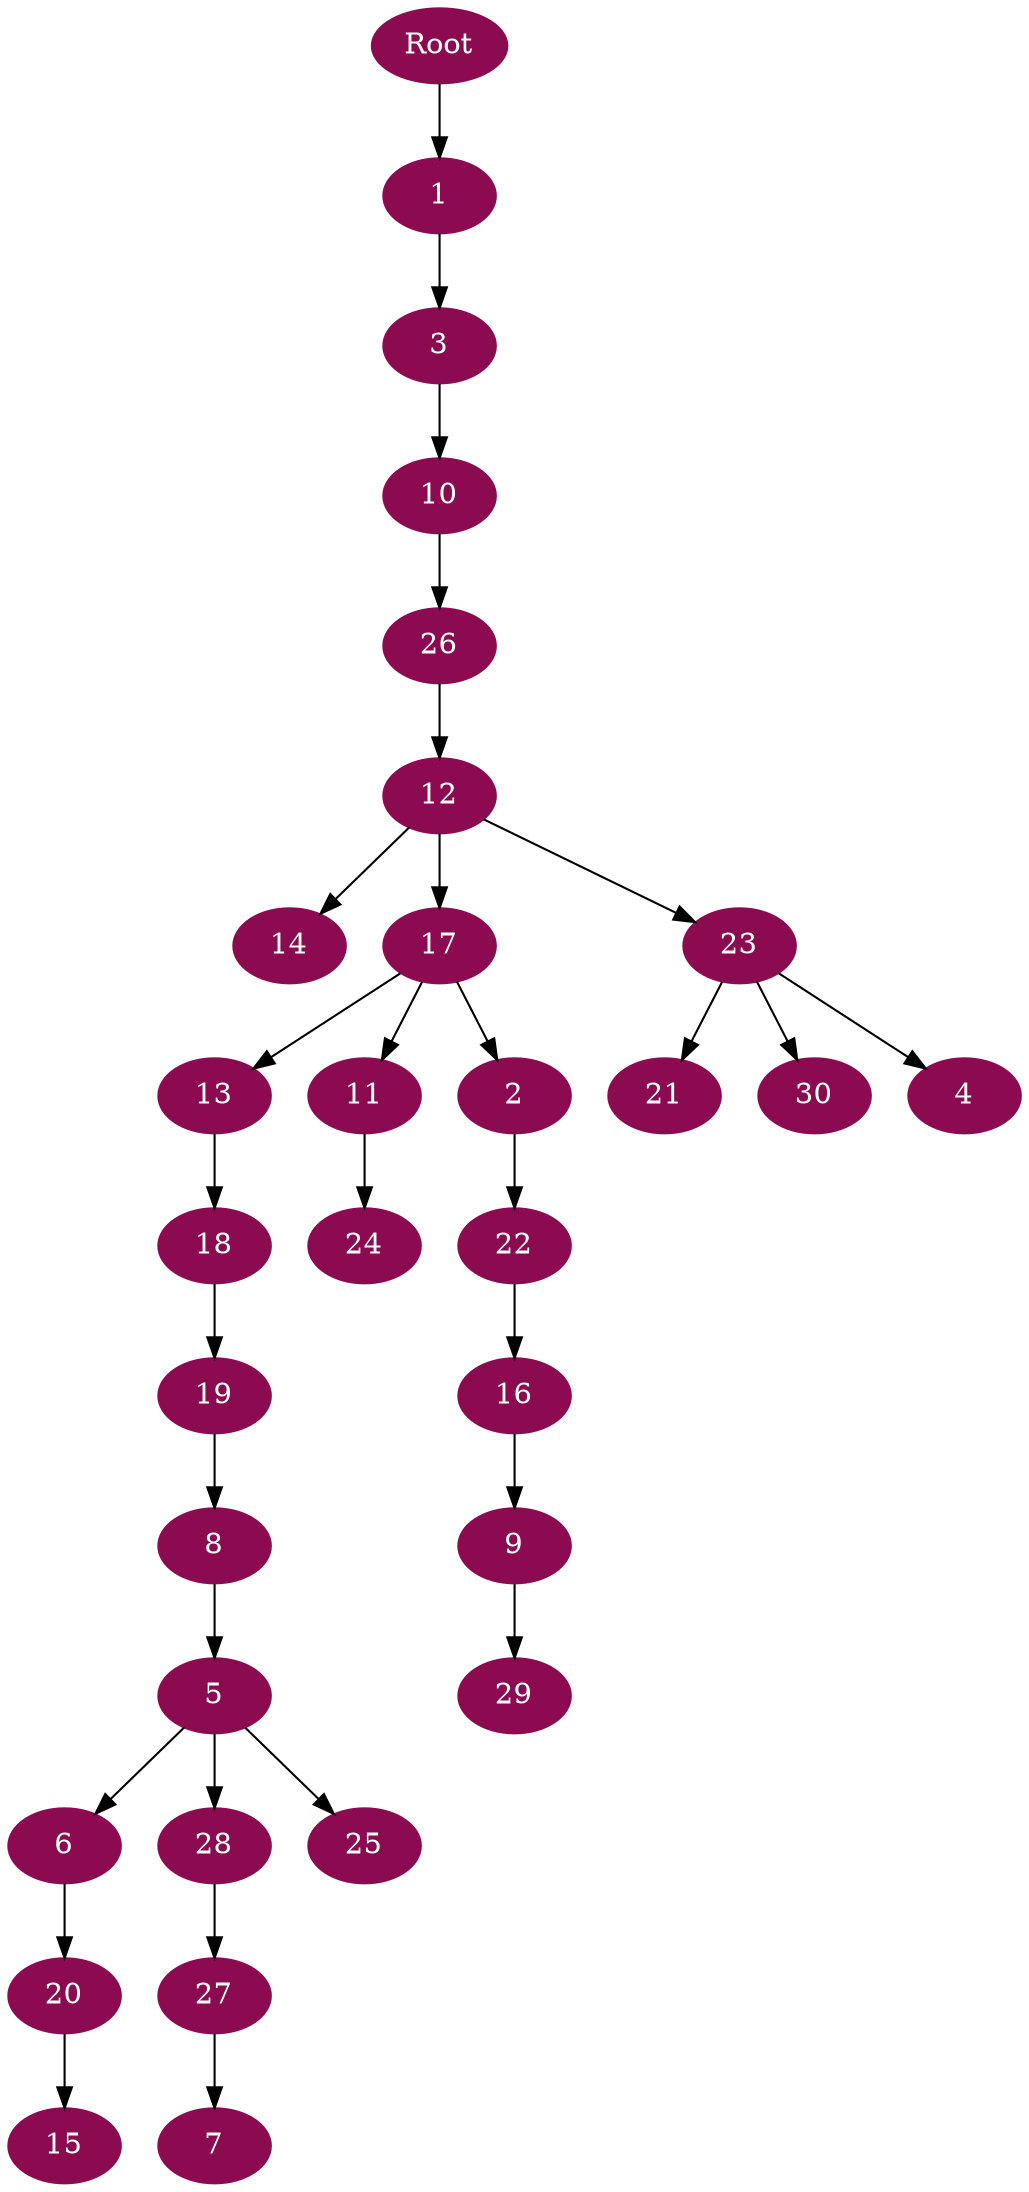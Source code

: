 digraph G {
node [color=deeppink4, style=filled, fontcolor=white];
Root -> 1;
1 -> 3;
3 -> 10;
10 -> 26;
26 -> 12;
12 -> 14;
12 -> 17;
17 -> 13;
13 -> 18;
18 -> 19;
19 -> 8;
8 -> 5;
5 -> 6;
6 -> 20;
20 -> 15;
5 -> 28;
28 -> 27;
27 -> 7;
5 -> 25;
17 -> 11;
11 -> 24;
17 -> 2;
2 -> 22;
22 -> 16;
16 -> 9;
9 -> 29;
12 -> 23;
23 -> 21;
23 -> 30;
23 -> 4;
}
